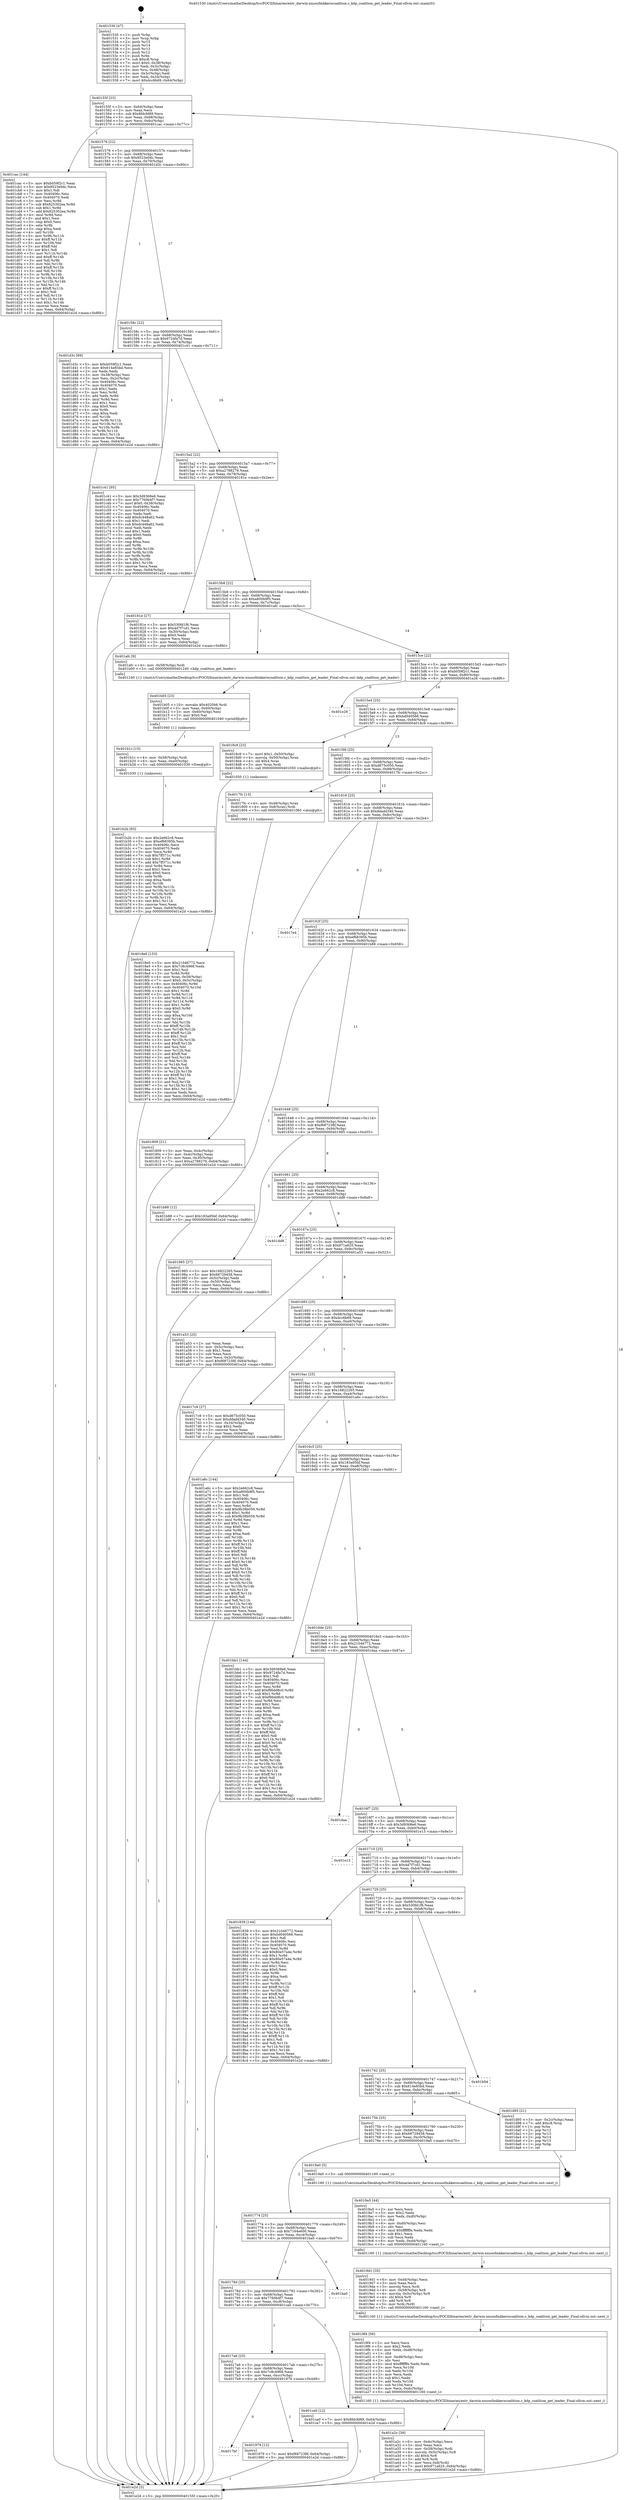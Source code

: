 digraph "0x401530" {
  label = "0x401530 (/mnt/c/Users/mathe/Desktop/tcc/POCII/binaries/extr_darwin-xnuosfmkkerncoalition.c_kdp_coalition_get_leader_Final-ollvm.out::main(0))"
  labelloc = "t"
  node[shape=record]

  Entry [label="",width=0.3,height=0.3,shape=circle,fillcolor=black,style=filled]
  "0x40155f" [label="{
     0x40155f [23]\l
     | [instrs]\l
     &nbsp;&nbsp;0x40155f \<+3\>: mov -0x64(%rbp),%eax\l
     &nbsp;&nbsp;0x401562 \<+2\>: mov %eax,%ecx\l
     &nbsp;&nbsp;0x401564 \<+6\>: sub $0x8fdcfd89,%ecx\l
     &nbsp;&nbsp;0x40156a \<+3\>: mov %eax,-0x68(%rbp)\l
     &nbsp;&nbsp;0x40156d \<+3\>: mov %ecx,-0x6c(%rbp)\l
     &nbsp;&nbsp;0x401570 \<+6\>: je 0000000000401cac \<main+0x77c\>\l
  }"]
  "0x401cac" [label="{
     0x401cac [144]\l
     | [instrs]\l
     &nbsp;&nbsp;0x401cac \<+5\>: mov $0xb059f2c1,%eax\l
     &nbsp;&nbsp;0x401cb1 \<+5\>: mov $0x9523e0dc,%ecx\l
     &nbsp;&nbsp;0x401cb6 \<+2\>: mov $0x1,%dl\l
     &nbsp;&nbsp;0x401cb8 \<+7\>: mov 0x40406c,%esi\l
     &nbsp;&nbsp;0x401cbf \<+7\>: mov 0x404070,%edi\l
     &nbsp;&nbsp;0x401cc6 \<+3\>: mov %esi,%r8d\l
     &nbsp;&nbsp;0x401cc9 \<+7\>: sub $0x825302ea,%r8d\l
     &nbsp;&nbsp;0x401cd0 \<+4\>: sub $0x1,%r8d\l
     &nbsp;&nbsp;0x401cd4 \<+7\>: add $0x825302ea,%r8d\l
     &nbsp;&nbsp;0x401cdb \<+4\>: imul %r8d,%esi\l
     &nbsp;&nbsp;0x401cdf \<+3\>: and $0x1,%esi\l
     &nbsp;&nbsp;0x401ce2 \<+3\>: cmp $0x0,%esi\l
     &nbsp;&nbsp;0x401ce5 \<+4\>: sete %r9b\l
     &nbsp;&nbsp;0x401ce9 \<+3\>: cmp $0xa,%edi\l
     &nbsp;&nbsp;0x401cec \<+4\>: setl %r10b\l
     &nbsp;&nbsp;0x401cf0 \<+3\>: mov %r9b,%r11b\l
     &nbsp;&nbsp;0x401cf3 \<+4\>: xor $0xff,%r11b\l
     &nbsp;&nbsp;0x401cf7 \<+3\>: mov %r10b,%bl\l
     &nbsp;&nbsp;0x401cfa \<+3\>: xor $0xff,%bl\l
     &nbsp;&nbsp;0x401cfd \<+3\>: xor $0x1,%dl\l
     &nbsp;&nbsp;0x401d00 \<+3\>: mov %r11b,%r14b\l
     &nbsp;&nbsp;0x401d03 \<+4\>: and $0xff,%r14b\l
     &nbsp;&nbsp;0x401d07 \<+3\>: and %dl,%r9b\l
     &nbsp;&nbsp;0x401d0a \<+3\>: mov %bl,%r15b\l
     &nbsp;&nbsp;0x401d0d \<+4\>: and $0xff,%r15b\l
     &nbsp;&nbsp;0x401d11 \<+3\>: and %dl,%r10b\l
     &nbsp;&nbsp;0x401d14 \<+3\>: or %r9b,%r14b\l
     &nbsp;&nbsp;0x401d17 \<+3\>: or %r10b,%r15b\l
     &nbsp;&nbsp;0x401d1a \<+3\>: xor %r15b,%r14b\l
     &nbsp;&nbsp;0x401d1d \<+3\>: or %bl,%r11b\l
     &nbsp;&nbsp;0x401d20 \<+4\>: xor $0xff,%r11b\l
     &nbsp;&nbsp;0x401d24 \<+3\>: or $0x1,%dl\l
     &nbsp;&nbsp;0x401d27 \<+3\>: and %dl,%r11b\l
     &nbsp;&nbsp;0x401d2a \<+3\>: or %r11b,%r14b\l
     &nbsp;&nbsp;0x401d2d \<+4\>: test $0x1,%r14b\l
     &nbsp;&nbsp;0x401d31 \<+3\>: cmovne %ecx,%eax\l
     &nbsp;&nbsp;0x401d34 \<+3\>: mov %eax,-0x64(%rbp)\l
     &nbsp;&nbsp;0x401d37 \<+5\>: jmp 0000000000401e2d \<main+0x8fd\>\l
  }"]
  "0x401576" [label="{
     0x401576 [22]\l
     | [instrs]\l
     &nbsp;&nbsp;0x401576 \<+5\>: jmp 000000000040157b \<main+0x4b\>\l
     &nbsp;&nbsp;0x40157b \<+3\>: mov -0x68(%rbp),%eax\l
     &nbsp;&nbsp;0x40157e \<+5\>: sub $0x9523e0dc,%eax\l
     &nbsp;&nbsp;0x401583 \<+3\>: mov %eax,-0x70(%rbp)\l
     &nbsp;&nbsp;0x401586 \<+6\>: je 0000000000401d3c \<main+0x80c\>\l
  }"]
  Exit [label="",width=0.3,height=0.3,shape=circle,fillcolor=black,style=filled,peripheries=2]
  "0x401d3c" [label="{
     0x401d3c [89]\l
     | [instrs]\l
     &nbsp;&nbsp;0x401d3c \<+5\>: mov $0xb059f2c1,%eax\l
     &nbsp;&nbsp;0x401d41 \<+5\>: mov $0x614e85bd,%ecx\l
     &nbsp;&nbsp;0x401d46 \<+2\>: xor %edx,%edx\l
     &nbsp;&nbsp;0x401d48 \<+3\>: mov -0x38(%rbp),%esi\l
     &nbsp;&nbsp;0x401d4b \<+3\>: mov %esi,-0x2c(%rbp)\l
     &nbsp;&nbsp;0x401d4e \<+7\>: mov 0x40406c,%esi\l
     &nbsp;&nbsp;0x401d55 \<+7\>: mov 0x404070,%edi\l
     &nbsp;&nbsp;0x401d5c \<+3\>: sub $0x1,%edx\l
     &nbsp;&nbsp;0x401d5f \<+3\>: mov %esi,%r8d\l
     &nbsp;&nbsp;0x401d62 \<+3\>: add %edx,%r8d\l
     &nbsp;&nbsp;0x401d65 \<+4\>: imul %r8d,%esi\l
     &nbsp;&nbsp;0x401d69 \<+3\>: and $0x1,%esi\l
     &nbsp;&nbsp;0x401d6c \<+3\>: cmp $0x0,%esi\l
     &nbsp;&nbsp;0x401d6f \<+4\>: sete %r9b\l
     &nbsp;&nbsp;0x401d73 \<+3\>: cmp $0xa,%edi\l
     &nbsp;&nbsp;0x401d76 \<+4\>: setl %r10b\l
     &nbsp;&nbsp;0x401d7a \<+3\>: mov %r9b,%r11b\l
     &nbsp;&nbsp;0x401d7d \<+3\>: and %r10b,%r11b\l
     &nbsp;&nbsp;0x401d80 \<+3\>: xor %r10b,%r9b\l
     &nbsp;&nbsp;0x401d83 \<+3\>: or %r9b,%r11b\l
     &nbsp;&nbsp;0x401d86 \<+4\>: test $0x1,%r11b\l
     &nbsp;&nbsp;0x401d8a \<+3\>: cmovne %ecx,%eax\l
     &nbsp;&nbsp;0x401d8d \<+3\>: mov %eax,-0x64(%rbp)\l
     &nbsp;&nbsp;0x401d90 \<+5\>: jmp 0000000000401e2d \<main+0x8fd\>\l
  }"]
  "0x40158c" [label="{
     0x40158c [22]\l
     | [instrs]\l
     &nbsp;&nbsp;0x40158c \<+5\>: jmp 0000000000401591 \<main+0x61\>\l
     &nbsp;&nbsp;0x401591 \<+3\>: mov -0x68(%rbp),%eax\l
     &nbsp;&nbsp;0x401594 \<+5\>: sub $0x9724fa7d,%eax\l
     &nbsp;&nbsp;0x401599 \<+3\>: mov %eax,-0x74(%rbp)\l
     &nbsp;&nbsp;0x40159c \<+6\>: je 0000000000401c41 \<main+0x711\>\l
  }"]
  "0x401b2b" [label="{
     0x401b2b [93]\l
     | [instrs]\l
     &nbsp;&nbsp;0x401b2b \<+5\>: mov $0x2e662c8,%eax\l
     &nbsp;&nbsp;0x401b30 \<+5\>: mov $0xef68395b,%esi\l
     &nbsp;&nbsp;0x401b35 \<+7\>: mov 0x40406c,%ecx\l
     &nbsp;&nbsp;0x401b3c \<+7\>: mov 0x404070,%edx\l
     &nbsp;&nbsp;0x401b43 \<+3\>: mov %ecx,%r8d\l
     &nbsp;&nbsp;0x401b46 \<+7\>: sub $0x7ff371c,%r8d\l
     &nbsp;&nbsp;0x401b4d \<+4\>: sub $0x1,%r8d\l
     &nbsp;&nbsp;0x401b51 \<+7\>: add $0x7ff371c,%r8d\l
     &nbsp;&nbsp;0x401b58 \<+4\>: imul %r8d,%ecx\l
     &nbsp;&nbsp;0x401b5c \<+3\>: and $0x1,%ecx\l
     &nbsp;&nbsp;0x401b5f \<+3\>: cmp $0x0,%ecx\l
     &nbsp;&nbsp;0x401b62 \<+4\>: sete %r9b\l
     &nbsp;&nbsp;0x401b66 \<+3\>: cmp $0xa,%edx\l
     &nbsp;&nbsp;0x401b69 \<+4\>: setl %r10b\l
     &nbsp;&nbsp;0x401b6d \<+3\>: mov %r9b,%r11b\l
     &nbsp;&nbsp;0x401b70 \<+3\>: and %r10b,%r11b\l
     &nbsp;&nbsp;0x401b73 \<+3\>: xor %r10b,%r9b\l
     &nbsp;&nbsp;0x401b76 \<+3\>: or %r9b,%r11b\l
     &nbsp;&nbsp;0x401b79 \<+4\>: test $0x1,%r11b\l
     &nbsp;&nbsp;0x401b7d \<+3\>: cmovne %esi,%eax\l
     &nbsp;&nbsp;0x401b80 \<+3\>: mov %eax,-0x64(%rbp)\l
     &nbsp;&nbsp;0x401b83 \<+5\>: jmp 0000000000401e2d \<main+0x8fd\>\l
  }"]
  "0x401c41" [label="{
     0x401c41 [95]\l
     | [instrs]\l
     &nbsp;&nbsp;0x401c41 \<+5\>: mov $0x3d9368e6,%eax\l
     &nbsp;&nbsp;0x401c46 \<+5\>: mov $0x7760b4f7,%ecx\l
     &nbsp;&nbsp;0x401c4b \<+7\>: movl $0x0,-0x38(%rbp)\l
     &nbsp;&nbsp;0x401c52 \<+7\>: mov 0x40406c,%edx\l
     &nbsp;&nbsp;0x401c59 \<+7\>: mov 0x404070,%esi\l
     &nbsp;&nbsp;0x401c60 \<+2\>: mov %edx,%edi\l
     &nbsp;&nbsp;0x401c62 \<+6\>: add $0xdc448a62,%edi\l
     &nbsp;&nbsp;0x401c68 \<+3\>: sub $0x1,%edi\l
     &nbsp;&nbsp;0x401c6b \<+6\>: sub $0xdc448a62,%edi\l
     &nbsp;&nbsp;0x401c71 \<+3\>: imul %edi,%edx\l
     &nbsp;&nbsp;0x401c74 \<+3\>: and $0x1,%edx\l
     &nbsp;&nbsp;0x401c77 \<+3\>: cmp $0x0,%edx\l
     &nbsp;&nbsp;0x401c7a \<+4\>: sete %r8b\l
     &nbsp;&nbsp;0x401c7e \<+3\>: cmp $0xa,%esi\l
     &nbsp;&nbsp;0x401c81 \<+4\>: setl %r9b\l
     &nbsp;&nbsp;0x401c85 \<+3\>: mov %r8b,%r10b\l
     &nbsp;&nbsp;0x401c88 \<+3\>: and %r9b,%r10b\l
     &nbsp;&nbsp;0x401c8b \<+3\>: xor %r9b,%r8b\l
     &nbsp;&nbsp;0x401c8e \<+3\>: or %r8b,%r10b\l
     &nbsp;&nbsp;0x401c91 \<+4\>: test $0x1,%r10b\l
     &nbsp;&nbsp;0x401c95 \<+3\>: cmovne %ecx,%eax\l
     &nbsp;&nbsp;0x401c98 \<+3\>: mov %eax,-0x64(%rbp)\l
     &nbsp;&nbsp;0x401c9b \<+5\>: jmp 0000000000401e2d \<main+0x8fd\>\l
  }"]
  "0x4015a2" [label="{
     0x4015a2 [22]\l
     | [instrs]\l
     &nbsp;&nbsp;0x4015a2 \<+5\>: jmp 00000000004015a7 \<main+0x77\>\l
     &nbsp;&nbsp;0x4015a7 \<+3\>: mov -0x68(%rbp),%eax\l
     &nbsp;&nbsp;0x4015aa \<+5\>: sub $0xa2788279,%eax\l
     &nbsp;&nbsp;0x4015af \<+3\>: mov %eax,-0x78(%rbp)\l
     &nbsp;&nbsp;0x4015b2 \<+6\>: je 000000000040181e \<main+0x2ee\>\l
  }"]
  "0x401b1c" [label="{
     0x401b1c [15]\l
     | [instrs]\l
     &nbsp;&nbsp;0x401b1c \<+4\>: mov -0x58(%rbp),%rdi\l
     &nbsp;&nbsp;0x401b20 \<+6\>: mov %eax,-0xe0(%rbp)\l
     &nbsp;&nbsp;0x401b26 \<+5\>: call 0000000000401030 \<free@plt\>\l
     | [calls]\l
     &nbsp;&nbsp;0x401030 \{1\} (unknown)\l
  }"]
  "0x40181e" [label="{
     0x40181e [27]\l
     | [instrs]\l
     &nbsp;&nbsp;0x40181e \<+5\>: mov $0x530fd1f6,%eax\l
     &nbsp;&nbsp;0x401823 \<+5\>: mov $0x4d7f7cd1,%ecx\l
     &nbsp;&nbsp;0x401828 \<+3\>: mov -0x30(%rbp),%edx\l
     &nbsp;&nbsp;0x40182b \<+3\>: cmp $0x0,%edx\l
     &nbsp;&nbsp;0x40182e \<+3\>: cmove %ecx,%eax\l
     &nbsp;&nbsp;0x401831 \<+3\>: mov %eax,-0x64(%rbp)\l
     &nbsp;&nbsp;0x401834 \<+5\>: jmp 0000000000401e2d \<main+0x8fd\>\l
  }"]
  "0x4015b8" [label="{
     0x4015b8 [22]\l
     | [instrs]\l
     &nbsp;&nbsp;0x4015b8 \<+5\>: jmp 00000000004015bd \<main+0x8d\>\l
     &nbsp;&nbsp;0x4015bd \<+3\>: mov -0x68(%rbp),%eax\l
     &nbsp;&nbsp;0x4015c0 \<+5\>: sub $0xa800b9f5,%eax\l
     &nbsp;&nbsp;0x4015c5 \<+3\>: mov %eax,-0x7c(%rbp)\l
     &nbsp;&nbsp;0x4015c8 \<+6\>: je 0000000000401afc \<main+0x5cc\>\l
  }"]
  "0x401b05" [label="{
     0x401b05 [23]\l
     | [instrs]\l
     &nbsp;&nbsp;0x401b05 \<+10\>: movabs $0x4020b6,%rdi\l
     &nbsp;&nbsp;0x401b0f \<+3\>: mov %eax,-0x60(%rbp)\l
     &nbsp;&nbsp;0x401b12 \<+3\>: mov -0x60(%rbp),%esi\l
     &nbsp;&nbsp;0x401b15 \<+2\>: mov $0x0,%al\l
     &nbsp;&nbsp;0x401b17 \<+5\>: call 0000000000401040 \<printf@plt\>\l
     | [calls]\l
     &nbsp;&nbsp;0x401040 \{1\} (unknown)\l
  }"]
  "0x401afc" [label="{
     0x401afc [9]\l
     | [instrs]\l
     &nbsp;&nbsp;0x401afc \<+4\>: mov -0x58(%rbp),%rdi\l
     &nbsp;&nbsp;0x401b00 \<+5\>: call 0000000000401240 \<kdp_coalition_get_leader\>\l
     | [calls]\l
     &nbsp;&nbsp;0x401240 \{1\} (/mnt/c/Users/mathe/Desktop/tcc/POCII/binaries/extr_darwin-xnuosfmkkerncoalition.c_kdp_coalition_get_leader_Final-ollvm.out::kdp_coalition_get_leader)\l
  }"]
  "0x4015ce" [label="{
     0x4015ce [22]\l
     | [instrs]\l
     &nbsp;&nbsp;0x4015ce \<+5\>: jmp 00000000004015d3 \<main+0xa3\>\l
     &nbsp;&nbsp;0x4015d3 \<+3\>: mov -0x68(%rbp),%eax\l
     &nbsp;&nbsp;0x4015d6 \<+5\>: sub $0xb059f2c1,%eax\l
     &nbsp;&nbsp;0x4015db \<+3\>: mov %eax,-0x80(%rbp)\l
     &nbsp;&nbsp;0x4015de \<+6\>: je 0000000000401e26 \<main+0x8f6\>\l
  }"]
  "0x401a2c" [label="{
     0x401a2c [39]\l
     | [instrs]\l
     &nbsp;&nbsp;0x401a2c \<+6\>: mov -0xdc(%rbp),%ecx\l
     &nbsp;&nbsp;0x401a32 \<+3\>: imul %eax,%ecx\l
     &nbsp;&nbsp;0x401a35 \<+4\>: mov -0x58(%rbp),%rdi\l
     &nbsp;&nbsp;0x401a39 \<+4\>: movslq -0x5c(%rbp),%r8\l
     &nbsp;&nbsp;0x401a3d \<+4\>: shl $0x4,%r8\l
     &nbsp;&nbsp;0x401a41 \<+3\>: add %r8,%rdi\l
     &nbsp;&nbsp;0x401a44 \<+3\>: mov %ecx,0x8(%rdi)\l
     &nbsp;&nbsp;0x401a47 \<+7\>: movl $0x971a625,-0x64(%rbp)\l
     &nbsp;&nbsp;0x401a4e \<+5\>: jmp 0000000000401e2d \<main+0x8fd\>\l
  }"]
  "0x401e26" [label="{
     0x401e26\l
  }", style=dashed]
  "0x4015e4" [label="{
     0x4015e4 [25]\l
     | [instrs]\l
     &nbsp;&nbsp;0x4015e4 \<+5\>: jmp 00000000004015e9 \<main+0xb9\>\l
     &nbsp;&nbsp;0x4015e9 \<+3\>: mov -0x68(%rbp),%eax\l
     &nbsp;&nbsp;0x4015ec \<+5\>: sub $0xbd040566,%eax\l
     &nbsp;&nbsp;0x4015f1 \<+6\>: mov %eax,-0x84(%rbp)\l
     &nbsp;&nbsp;0x4015f7 \<+6\>: je 00000000004018c9 \<main+0x399\>\l
  }"]
  "0x4019f4" [label="{
     0x4019f4 [56]\l
     | [instrs]\l
     &nbsp;&nbsp;0x4019f4 \<+2\>: xor %ecx,%ecx\l
     &nbsp;&nbsp;0x4019f6 \<+5\>: mov $0x2,%edx\l
     &nbsp;&nbsp;0x4019fb \<+6\>: mov %edx,-0xd8(%rbp)\l
     &nbsp;&nbsp;0x401a01 \<+1\>: cltd\l
     &nbsp;&nbsp;0x401a02 \<+6\>: mov -0xd8(%rbp),%esi\l
     &nbsp;&nbsp;0x401a08 \<+2\>: idiv %esi\l
     &nbsp;&nbsp;0x401a0a \<+6\>: imul $0xfffffffe,%edx,%edx\l
     &nbsp;&nbsp;0x401a10 \<+3\>: mov %ecx,%r10d\l
     &nbsp;&nbsp;0x401a13 \<+3\>: sub %edx,%r10d\l
     &nbsp;&nbsp;0x401a16 \<+2\>: mov %ecx,%edx\l
     &nbsp;&nbsp;0x401a18 \<+3\>: sub $0x1,%edx\l
     &nbsp;&nbsp;0x401a1b \<+3\>: add %edx,%r10d\l
     &nbsp;&nbsp;0x401a1e \<+3\>: sub %r10d,%ecx\l
     &nbsp;&nbsp;0x401a21 \<+6\>: mov %ecx,-0xdc(%rbp)\l
     &nbsp;&nbsp;0x401a27 \<+5\>: call 0000000000401160 \<next_i\>\l
     | [calls]\l
     &nbsp;&nbsp;0x401160 \{1\} (/mnt/c/Users/mathe/Desktop/tcc/POCII/binaries/extr_darwin-xnuosfmkkerncoalition.c_kdp_coalition_get_leader_Final-ollvm.out::next_i)\l
  }"]
  "0x4018c9" [label="{
     0x4018c9 [23]\l
     | [instrs]\l
     &nbsp;&nbsp;0x4018c9 \<+7\>: movl $0x1,-0x50(%rbp)\l
     &nbsp;&nbsp;0x4018d0 \<+4\>: movslq -0x50(%rbp),%rax\l
     &nbsp;&nbsp;0x4018d4 \<+4\>: shl $0x4,%rax\l
     &nbsp;&nbsp;0x4018d8 \<+3\>: mov %rax,%rdi\l
     &nbsp;&nbsp;0x4018db \<+5\>: call 0000000000401050 \<malloc@plt\>\l
     | [calls]\l
     &nbsp;&nbsp;0x401050 \{1\} (unknown)\l
  }"]
  "0x4015fd" [label="{
     0x4015fd [25]\l
     | [instrs]\l
     &nbsp;&nbsp;0x4015fd \<+5\>: jmp 0000000000401602 \<main+0xd2\>\l
     &nbsp;&nbsp;0x401602 \<+3\>: mov -0x68(%rbp),%eax\l
     &nbsp;&nbsp;0x401605 \<+5\>: sub $0xd675c050,%eax\l
     &nbsp;&nbsp;0x40160a \<+6\>: mov %eax,-0x88(%rbp)\l
     &nbsp;&nbsp;0x401610 \<+6\>: je 00000000004017fc \<main+0x2cc\>\l
  }"]
  "0x4019d1" [label="{
     0x4019d1 [35]\l
     | [instrs]\l
     &nbsp;&nbsp;0x4019d1 \<+6\>: mov -0xd4(%rbp),%ecx\l
     &nbsp;&nbsp;0x4019d7 \<+3\>: imul %eax,%ecx\l
     &nbsp;&nbsp;0x4019da \<+3\>: movslq %ecx,%rdi\l
     &nbsp;&nbsp;0x4019dd \<+4\>: mov -0x58(%rbp),%r8\l
     &nbsp;&nbsp;0x4019e1 \<+4\>: movslq -0x5c(%rbp),%r9\l
     &nbsp;&nbsp;0x4019e5 \<+4\>: shl $0x4,%r9\l
     &nbsp;&nbsp;0x4019e9 \<+3\>: add %r9,%r8\l
     &nbsp;&nbsp;0x4019ec \<+3\>: mov %rdi,(%r8)\l
     &nbsp;&nbsp;0x4019ef \<+5\>: call 0000000000401160 \<next_i\>\l
     | [calls]\l
     &nbsp;&nbsp;0x401160 \{1\} (/mnt/c/Users/mathe/Desktop/tcc/POCII/binaries/extr_darwin-xnuosfmkkerncoalition.c_kdp_coalition_get_leader_Final-ollvm.out::next_i)\l
  }"]
  "0x4017fc" [label="{
     0x4017fc [13]\l
     | [instrs]\l
     &nbsp;&nbsp;0x4017fc \<+4\>: mov -0x48(%rbp),%rax\l
     &nbsp;&nbsp;0x401800 \<+4\>: mov 0x8(%rax),%rdi\l
     &nbsp;&nbsp;0x401804 \<+5\>: call 0000000000401060 \<atoi@plt\>\l
     | [calls]\l
     &nbsp;&nbsp;0x401060 \{1\} (unknown)\l
  }"]
  "0x401616" [label="{
     0x401616 [25]\l
     | [instrs]\l
     &nbsp;&nbsp;0x401616 \<+5\>: jmp 000000000040161b \<main+0xeb\>\l
     &nbsp;&nbsp;0x40161b \<+3\>: mov -0x68(%rbp),%eax\l
     &nbsp;&nbsp;0x40161e \<+5\>: sub $0xddadd340,%eax\l
     &nbsp;&nbsp;0x401623 \<+6\>: mov %eax,-0x8c(%rbp)\l
     &nbsp;&nbsp;0x401629 \<+6\>: je 00000000004017e4 \<main+0x2b4\>\l
  }"]
  "0x4019a5" [label="{
     0x4019a5 [44]\l
     | [instrs]\l
     &nbsp;&nbsp;0x4019a5 \<+2\>: xor %ecx,%ecx\l
     &nbsp;&nbsp;0x4019a7 \<+5\>: mov $0x2,%edx\l
     &nbsp;&nbsp;0x4019ac \<+6\>: mov %edx,-0xd0(%rbp)\l
     &nbsp;&nbsp;0x4019b2 \<+1\>: cltd\l
     &nbsp;&nbsp;0x4019b3 \<+6\>: mov -0xd0(%rbp),%esi\l
     &nbsp;&nbsp;0x4019b9 \<+2\>: idiv %esi\l
     &nbsp;&nbsp;0x4019bb \<+6\>: imul $0xfffffffe,%edx,%edx\l
     &nbsp;&nbsp;0x4019c1 \<+3\>: sub $0x1,%ecx\l
     &nbsp;&nbsp;0x4019c4 \<+2\>: sub %ecx,%edx\l
     &nbsp;&nbsp;0x4019c6 \<+6\>: mov %edx,-0xd4(%rbp)\l
     &nbsp;&nbsp;0x4019cc \<+5\>: call 0000000000401160 \<next_i\>\l
     | [calls]\l
     &nbsp;&nbsp;0x401160 \{1\} (/mnt/c/Users/mathe/Desktop/tcc/POCII/binaries/extr_darwin-xnuosfmkkerncoalition.c_kdp_coalition_get_leader_Final-ollvm.out::next_i)\l
  }"]
  "0x4017e4" [label="{
     0x4017e4\l
  }", style=dashed]
  "0x40162f" [label="{
     0x40162f [25]\l
     | [instrs]\l
     &nbsp;&nbsp;0x40162f \<+5\>: jmp 0000000000401634 \<main+0x104\>\l
     &nbsp;&nbsp;0x401634 \<+3\>: mov -0x68(%rbp),%eax\l
     &nbsp;&nbsp;0x401637 \<+5\>: sub $0xef68395b,%eax\l
     &nbsp;&nbsp;0x40163c \<+6\>: mov %eax,-0x90(%rbp)\l
     &nbsp;&nbsp;0x401642 \<+6\>: je 0000000000401b88 \<main+0x658\>\l
  }"]
  "0x4017bf" [label="{
     0x4017bf\l
  }", style=dashed]
  "0x401b88" [label="{
     0x401b88 [12]\l
     | [instrs]\l
     &nbsp;&nbsp;0x401b88 \<+7\>: movl $0x183a95bf,-0x64(%rbp)\l
     &nbsp;&nbsp;0x401b8f \<+5\>: jmp 0000000000401e2d \<main+0x8fd\>\l
  }"]
  "0x401648" [label="{
     0x401648 [25]\l
     | [instrs]\l
     &nbsp;&nbsp;0x401648 \<+5\>: jmp 000000000040164d \<main+0x11d\>\l
     &nbsp;&nbsp;0x40164d \<+3\>: mov -0x68(%rbp),%eax\l
     &nbsp;&nbsp;0x401650 \<+5\>: sub $0xf687238f,%eax\l
     &nbsp;&nbsp;0x401655 \<+6\>: mov %eax,-0x94(%rbp)\l
     &nbsp;&nbsp;0x40165b \<+6\>: je 0000000000401985 \<main+0x455\>\l
  }"]
  "0x401979" [label="{
     0x401979 [12]\l
     | [instrs]\l
     &nbsp;&nbsp;0x401979 \<+7\>: movl $0xf687238f,-0x64(%rbp)\l
     &nbsp;&nbsp;0x401980 \<+5\>: jmp 0000000000401e2d \<main+0x8fd\>\l
  }"]
  "0x401985" [label="{
     0x401985 [27]\l
     | [instrs]\l
     &nbsp;&nbsp;0x401985 \<+5\>: mov $0x16822265,%eax\l
     &nbsp;&nbsp;0x40198a \<+5\>: mov $0x68729458,%ecx\l
     &nbsp;&nbsp;0x40198f \<+3\>: mov -0x5c(%rbp),%edx\l
     &nbsp;&nbsp;0x401992 \<+3\>: cmp -0x50(%rbp),%edx\l
     &nbsp;&nbsp;0x401995 \<+3\>: cmovl %ecx,%eax\l
     &nbsp;&nbsp;0x401998 \<+3\>: mov %eax,-0x64(%rbp)\l
     &nbsp;&nbsp;0x40199b \<+5\>: jmp 0000000000401e2d \<main+0x8fd\>\l
  }"]
  "0x401661" [label="{
     0x401661 [25]\l
     | [instrs]\l
     &nbsp;&nbsp;0x401661 \<+5\>: jmp 0000000000401666 \<main+0x136\>\l
     &nbsp;&nbsp;0x401666 \<+3\>: mov -0x68(%rbp),%eax\l
     &nbsp;&nbsp;0x401669 \<+5\>: sub $0x2e662c8,%eax\l
     &nbsp;&nbsp;0x40166e \<+6\>: mov %eax,-0x98(%rbp)\l
     &nbsp;&nbsp;0x401674 \<+6\>: je 0000000000401dd8 \<main+0x8a8\>\l
  }"]
  "0x4017a6" [label="{
     0x4017a6 [25]\l
     | [instrs]\l
     &nbsp;&nbsp;0x4017a6 \<+5\>: jmp 00000000004017ab \<main+0x27b\>\l
     &nbsp;&nbsp;0x4017ab \<+3\>: mov -0x68(%rbp),%eax\l
     &nbsp;&nbsp;0x4017ae \<+5\>: sub $0x7c8c4968,%eax\l
     &nbsp;&nbsp;0x4017b3 \<+6\>: mov %eax,-0xcc(%rbp)\l
     &nbsp;&nbsp;0x4017b9 \<+6\>: je 0000000000401979 \<main+0x449\>\l
  }"]
  "0x401dd8" [label="{
     0x401dd8\l
  }", style=dashed]
  "0x40167a" [label="{
     0x40167a [25]\l
     | [instrs]\l
     &nbsp;&nbsp;0x40167a \<+5\>: jmp 000000000040167f \<main+0x14f\>\l
     &nbsp;&nbsp;0x40167f \<+3\>: mov -0x68(%rbp),%eax\l
     &nbsp;&nbsp;0x401682 \<+5\>: sub $0x971a625,%eax\l
     &nbsp;&nbsp;0x401687 \<+6\>: mov %eax,-0x9c(%rbp)\l
     &nbsp;&nbsp;0x40168d \<+6\>: je 0000000000401a53 \<main+0x523\>\l
  }"]
  "0x401ca0" [label="{
     0x401ca0 [12]\l
     | [instrs]\l
     &nbsp;&nbsp;0x401ca0 \<+7\>: movl $0x8fdcfd89,-0x64(%rbp)\l
     &nbsp;&nbsp;0x401ca7 \<+5\>: jmp 0000000000401e2d \<main+0x8fd\>\l
  }"]
  "0x401a53" [label="{
     0x401a53 [25]\l
     | [instrs]\l
     &nbsp;&nbsp;0x401a53 \<+2\>: xor %eax,%eax\l
     &nbsp;&nbsp;0x401a55 \<+3\>: mov -0x5c(%rbp),%ecx\l
     &nbsp;&nbsp;0x401a58 \<+3\>: sub $0x1,%eax\l
     &nbsp;&nbsp;0x401a5b \<+2\>: sub %eax,%ecx\l
     &nbsp;&nbsp;0x401a5d \<+3\>: mov %ecx,-0x5c(%rbp)\l
     &nbsp;&nbsp;0x401a60 \<+7\>: movl $0xf687238f,-0x64(%rbp)\l
     &nbsp;&nbsp;0x401a67 \<+5\>: jmp 0000000000401e2d \<main+0x8fd\>\l
  }"]
  "0x401693" [label="{
     0x401693 [25]\l
     | [instrs]\l
     &nbsp;&nbsp;0x401693 \<+5\>: jmp 0000000000401698 \<main+0x168\>\l
     &nbsp;&nbsp;0x401698 \<+3\>: mov -0x68(%rbp),%eax\l
     &nbsp;&nbsp;0x40169b \<+5\>: sub $0xdcc6b69,%eax\l
     &nbsp;&nbsp;0x4016a0 \<+6\>: mov %eax,-0xa0(%rbp)\l
     &nbsp;&nbsp;0x4016a6 \<+6\>: je 00000000004017c9 \<main+0x299\>\l
  }"]
  "0x40178d" [label="{
     0x40178d [25]\l
     | [instrs]\l
     &nbsp;&nbsp;0x40178d \<+5\>: jmp 0000000000401792 \<main+0x262\>\l
     &nbsp;&nbsp;0x401792 \<+3\>: mov -0x68(%rbp),%eax\l
     &nbsp;&nbsp;0x401795 \<+5\>: sub $0x7760b4f7,%eax\l
     &nbsp;&nbsp;0x40179a \<+6\>: mov %eax,-0xc8(%rbp)\l
     &nbsp;&nbsp;0x4017a0 \<+6\>: je 0000000000401ca0 \<main+0x770\>\l
  }"]
  "0x4017c9" [label="{
     0x4017c9 [27]\l
     | [instrs]\l
     &nbsp;&nbsp;0x4017c9 \<+5\>: mov $0xd675c050,%eax\l
     &nbsp;&nbsp;0x4017ce \<+5\>: mov $0xddadd340,%ecx\l
     &nbsp;&nbsp;0x4017d3 \<+3\>: mov -0x34(%rbp),%edx\l
     &nbsp;&nbsp;0x4017d6 \<+3\>: cmp $0x2,%edx\l
     &nbsp;&nbsp;0x4017d9 \<+3\>: cmovne %ecx,%eax\l
     &nbsp;&nbsp;0x4017dc \<+3\>: mov %eax,-0x64(%rbp)\l
     &nbsp;&nbsp;0x4017df \<+5\>: jmp 0000000000401e2d \<main+0x8fd\>\l
  }"]
  "0x4016ac" [label="{
     0x4016ac [25]\l
     | [instrs]\l
     &nbsp;&nbsp;0x4016ac \<+5\>: jmp 00000000004016b1 \<main+0x181\>\l
     &nbsp;&nbsp;0x4016b1 \<+3\>: mov -0x68(%rbp),%eax\l
     &nbsp;&nbsp;0x4016b4 \<+5\>: sub $0x16822265,%eax\l
     &nbsp;&nbsp;0x4016b9 \<+6\>: mov %eax,-0xa4(%rbp)\l
     &nbsp;&nbsp;0x4016bf \<+6\>: je 0000000000401a6c \<main+0x53c\>\l
  }"]
  "0x401e2d" [label="{
     0x401e2d [5]\l
     | [instrs]\l
     &nbsp;&nbsp;0x401e2d \<+5\>: jmp 000000000040155f \<main+0x2f\>\l
  }"]
  "0x401530" [label="{
     0x401530 [47]\l
     | [instrs]\l
     &nbsp;&nbsp;0x401530 \<+1\>: push %rbp\l
     &nbsp;&nbsp;0x401531 \<+3\>: mov %rsp,%rbp\l
     &nbsp;&nbsp;0x401534 \<+2\>: push %r15\l
     &nbsp;&nbsp;0x401536 \<+2\>: push %r14\l
     &nbsp;&nbsp;0x401538 \<+2\>: push %r13\l
     &nbsp;&nbsp;0x40153a \<+2\>: push %r12\l
     &nbsp;&nbsp;0x40153c \<+1\>: push %rbx\l
     &nbsp;&nbsp;0x40153d \<+7\>: sub $0xc8,%rsp\l
     &nbsp;&nbsp;0x401544 \<+7\>: movl $0x0,-0x38(%rbp)\l
     &nbsp;&nbsp;0x40154b \<+3\>: mov %edi,-0x3c(%rbp)\l
     &nbsp;&nbsp;0x40154e \<+4\>: mov %rsi,-0x48(%rbp)\l
     &nbsp;&nbsp;0x401552 \<+3\>: mov -0x3c(%rbp),%edi\l
     &nbsp;&nbsp;0x401555 \<+3\>: mov %edi,-0x34(%rbp)\l
     &nbsp;&nbsp;0x401558 \<+7\>: movl $0xdcc6b69,-0x64(%rbp)\l
  }"]
  "0x401809" [label="{
     0x401809 [21]\l
     | [instrs]\l
     &nbsp;&nbsp;0x401809 \<+3\>: mov %eax,-0x4c(%rbp)\l
     &nbsp;&nbsp;0x40180c \<+3\>: mov -0x4c(%rbp),%eax\l
     &nbsp;&nbsp;0x40180f \<+3\>: mov %eax,-0x30(%rbp)\l
     &nbsp;&nbsp;0x401812 \<+7\>: movl $0xa2788279,-0x64(%rbp)\l
     &nbsp;&nbsp;0x401819 \<+5\>: jmp 0000000000401e2d \<main+0x8fd\>\l
  }"]
  "0x401ba0" [label="{
     0x401ba0\l
  }", style=dashed]
  "0x401a6c" [label="{
     0x401a6c [144]\l
     | [instrs]\l
     &nbsp;&nbsp;0x401a6c \<+5\>: mov $0x2e662c8,%eax\l
     &nbsp;&nbsp;0x401a71 \<+5\>: mov $0xa800b9f5,%ecx\l
     &nbsp;&nbsp;0x401a76 \<+2\>: mov $0x1,%dl\l
     &nbsp;&nbsp;0x401a78 \<+7\>: mov 0x40406c,%esi\l
     &nbsp;&nbsp;0x401a7f \<+7\>: mov 0x404070,%edi\l
     &nbsp;&nbsp;0x401a86 \<+3\>: mov %esi,%r8d\l
     &nbsp;&nbsp;0x401a89 \<+7\>: add $0x9b38b059,%r8d\l
     &nbsp;&nbsp;0x401a90 \<+4\>: sub $0x1,%r8d\l
     &nbsp;&nbsp;0x401a94 \<+7\>: sub $0x9b38b059,%r8d\l
     &nbsp;&nbsp;0x401a9b \<+4\>: imul %r8d,%esi\l
     &nbsp;&nbsp;0x401a9f \<+3\>: and $0x1,%esi\l
     &nbsp;&nbsp;0x401aa2 \<+3\>: cmp $0x0,%esi\l
     &nbsp;&nbsp;0x401aa5 \<+4\>: sete %r9b\l
     &nbsp;&nbsp;0x401aa9 \<+3\>: cmp $0xa,%edi\l
     &nbsp;&nbsp;0x401aac \<+4\>: setl %r10b\l
     &nbsp;&nbsp;0x401ab0 \<+3\>: mov %r9b,%r11b\l
     &nbsp;&nbsp;0x401ab3 \<+4\>: xor $0xff,%r11b\l
     &nbsp;&nbsp;0x401ab7 \<+3\>: mov %r10b,%bl\l
     &nbsp;&nbsp;0x401aba \<+3\>: xor $0xff,%bl\l
     &nbsp;&nbsp;0x401abd \<+3\>: xor $0x0,%dl\l
     &nbsp;&nbsp;0x401ac0 \<+3\>: mov %r11b,%r14b\l
     &nbsp;&nbsp;0x401ac3 \<+4\>: and $0x0,%r14b\l
     &nbsp;&nbsp;0x401ac7 \<+3\>: and %dl,%r9b\l
     &nbsp;&nbsp;0x401aca \<+3\>: mov %bl,%r15b\l
     &nbsp;&nbsp;0x401acd \<+4\>: and $0x0,%r15b\l
     &nbsp;&nbsp;0x401ad1 \<+3\>: and %dl,%r10b\l
     &nbsp;&nbsp;0x401ad4 \<+3\>: or %r9b,%r14b\l
     &nbsp;&nbsp;0x401ad7 \<+3\>: or %r10b,%r15b\l
     &nbsp;&nbsp;0x401ada \<+3\>: xor %r15b,%r14b\l
     &nbsp;&nbsp;0x401add \<+3\>: or %bl,%r11b\l
     &nbsp;&nbsp;0x401ae0 \<+4\>: xor $0xff,%r11b\l
     &nbsp;&nbsp;0x401ae4 \<+3\>: or $0x0,%dl\l
     &nbsp;&nbsp;0x401ae7 \<+3\>: and %dl,%r11b\l
     &nbsp;&nbsp;0x401aea \<+3\>: or %r11b,%r14b\l
     &nbsp;&nbsp;0x401aed \<+4\>: test $0x1,%r14b\l
     &nbsp;&nbsp;0x401af1 \<+3\>: cmovne %ecx,%eax\l
     &nbsp;&nbsp;0x401af4 \<+3\>: mov %eax,-0x64(%rbp)\l
     &nbsp;&nbsp;0x401af7 \<+5\>: jmp 0000000000401e2d \<main+0x8fd\>\l
  }"]
  "0x4016c5" [label="{
     0x4016c5 [25]\l
     | [instrs]\l
     &nbsp;&nbsp;0x4016c5 \<+5\>: jmp 00000000004016ca \<main+0x19a\>\l
     &nbsp;&nbsp;0x4016ca \<+3\>: mov -0x68(%rbp),%eax\l
     &nbsp;&nbsp;0x4016cd \<+5\>: sub $0x183a95bf,%eax\l
     &nbsp;&nbsp;0x4016d2 \<+6\>: mov %eax,-0xa8(%rbp)\l
     &nbsp;&nbsp;0x4016d8 \<+6\>: je 0000000000401bb1 \<main+0x681\>\l
  }"]
  "0x401774" [label="{
     0x401774 [25]\l
     | [instrs]\l
     &nbsp;&nbsp;0x401774 \<+5\>: jmp 0000000000401779 \<main+0x249\>\l
     &nbsp;&nbsp;0x401779 \<+3\>: mov -0x68(%rbp),%eax\l
     &nbsp;&nbsp;0x40177c \<+5\>: sub $0x7164e600,%eax\l
     &nbsp;&nbsp;0x401781 \<+6\>: mov %eax,-0xc4(%rbp)\l
     &nbsp;&nbsp;0x401787 \<+6\>: je 0000000000401ba0 \<main+0x670\>\l
  }"]
  "0x401bb1" [label="{
     0x401bb1 [144]\l
     | [instrs]\l
     &nbsp;&nbsp;0x401bb1 \<+5\>: mov $0x3d9368e6,%eax\l
     &nbsp;&nbsp;0x401bb6 \<+5\>: mov $0x9724fa7d,%ecx\l
     &nbsp;&nbsp;0x401bbb \<+2\>: mov $0x1,%dl\l
     &nbsp;&nbsp;0x401bbd \<+7\>: mov 0x40406c,%esi\l
     &nbsp;&nbsp;0x401bc4 \<+7\>: mov 0x404070,%edi\l
     &nbsp;&nbsp;0x401bcb \<+3\>: mov %esi,%r8d\l
     &nbsp;&nbsp;0x401bce \<+7\>: add $0xf96dd8c0,%r8d\l
     &nbsp;&nbsp;0x401bd5 \<+4\>: sub $0x1,%r8d\l
     &nbsp;&nbsp;0x401bd9 \<+7\>: sub $0xf96dd8c0,%r8d\l
     &nbsp;&nbsp;0x401be0 \<+4\>: imul %r8d,%esi\l
     &nbsp;&nbsp;0x401be4 \<+3\>: and $0x1,%esi\l
     &nbsp;&nbsp;0x401be7 \<+3\>: cmp $0x0,%esi\l
     &nbsp;&nbsp;0x401bea \<+4\>: sete %r9b\l
     &nbsp;&nbsp;0x401bee \<+3\>: cmp $0xa,%edi\l
     &nbsp;&nbsp;0x401bf1 \<+4\>: setl %r10b\l
     &nbsp;&nbsp;0x401bf5 \<+3\>: mov %r9b,%r11b\l
     &nbsp;&nbsp;0x401bf8 \<+4\>: xor $0xff,%r11b\l
     &nbsp;&nbsp;0x401bfc \<+3\>: mov %r10b,%bl\l
     &nbsp;&nbsp;0x401bff \<+3\>: xor $0xff,%bl\l
     &nbsp;&nbsp;0x401c02 \<+3\>: xor $0x0,%dl\l
     &nbsp;&nbsp;0x401c05 \<+3\>: mov %r11b,%r14b\l
     &nbsp;&nbsp;0x401c08 \<+4\>: and $0x0,%r14b\l
     &nbsp;&nbsp;0x401c0c \<+3\>: and %dl,%r9b\l
     &nbsp;&nbsp;0x401c0f \<+3\>: mov %bl,%r15b\l
     &nbsp;&nbsp;0x401c12 \<+4\>: and $0x0,%r15b\l
     &nbsp;&nbsp;0x401c16 \<+3\>: and %dl,%r10b\l
     &nbsp;&nbsp;0x401c19 \<+3\>: or %r9b,%r14b\l
     &nbsp;&nbsp;0x401c1c \<+3\>: or %r10b,%r15b\l
     &nbsp;&nbsp;0x401c1f \<+3\>: xor %r15b,%r14b\l
     &nbsp;&nbsp;0x401c22 \<+3\>: or %bl,%r11b\l
     &nbsp;&nbsp;0x401c25 \<+4\>: xor $0xff,%r11b\l
     &nbsp;&nbsp;0x401c29 \<+3\>: or $0x0,%dl\l
     &nbsp;&nbsp;0x401c2c \<+3\>: and %dl,%r11b\l
     &nbsp;&nbsp;0x401c2f \<+3\>: or %r11b,%r14b\l
     &nbsp;&nbsp;0x401c32 \<+4\>: test $0x1,%r14b\l
     &nbsp;&nbsp;0x401c36 \<+3\>: cmovne %ecx,%eax\l
     &nbsp;&nbsp;0x401c39 \<+3\>: mov %eax,-0x64(%rbp)\l
     &nbsp;&nbsp;0x401c3c \<+5\>: jmp 0000000000401e2d \<main+0x8fd\>\l
  }"]
  "0x4016de" [label="{
     0x4016de [25]\l
     | [instrs]\l
     &nbsp;&nbsp;0x4016de \<+5\>: jmp 00000000004016e3 \<main+0x1b3\>\l
     &nbsp;&nbsp;0x4016e3 \<+3\>: mov -0x68(%rbp),%eax\l
     &nbsp;&nbsp;0x4016e6 \<+5\>: sub $0x21046772,%eax\l
     &nbsp;&nbsp;0x4016eb \<+6\>: mov %eax,-0xac(%rbp)\l
     &nbsp;&nbsp;0x4016f1 \<+6\>: je 0000000000401daa \<main+0x87a\>\l
  }"]
  "0x4019a0" [label="{
     0x4019a0 [5]\l
     | [instrs]\l
     &nbsp;&nbsp;0x4019a0 \<+5\>: call 0000000000401160 \<next_i\>\l
     | [calls]\l
     &nbsp;&nbsp;0x401160 \{1\} (/mnt/c/Users/mathe/Desktop/tcc/POCII/binaries/extr_darwin-xnuosfmkkerncoalition.c_kdp_coalition_get_leader_Final-ollvm.out::next_i)\l
  }"]
  "0x401daa" [label="{
     0x401daa\l
  }", style=dashed]
  "0x4016f7" [label="{
     0x4016f7 [25]\l
     | [instrs]\l
     &nbsp;&nbsp;0x4016f7 \<+5\>: jmp 00000000004016fc \<main+0x1cc\>\l
     &nbsp;&nbsp;0x4016fc \<+3\>: mov -0x68(%rbp),%eax\l
     &nbsp;&nbsp;0x4016ff \<+5\>: sub $0x3d9368e6,%eax\l
     &nbsp;&nbsp;0x401704 \<+6\>: mov %eax,-0xb0(%rbp)\l
     &nbsp;&nbsp;0x40170a \<+6\>: je 0000000000401e13 \<main+0x8e3\>\l
  }"]
  "0x40175b" [label="{
     0x40175b [25]\l
     | [instrs]\l
     &nbsp;&nbsp;0x40175b \<+5\>: jmp 0000000000401760 \<main+0x230\>\l
     &nbsp;&nbsp;0x401760 \<+3\>: mov -0x68(%rbp),%eax\l
     &nbsp;&nbsp;0x401763 \<+5\>: sub $0x68729458,%eax\l
     &nbsp;&nbsp;0x401768 \<+6\>: mov %eax,-0xc0(%rbp)\l
     &nbsp;&nbsp;0x40176e \<+6\>: je 00000000004019a0 \<main+0x470\>\l
  }"]
  "0x401e13" [label="{
     0x401e13\l
  }", style=dashed]
  "0x401710" [label="{
     0x401710 [25]\l
     | [instrs]\l
     &nbsp;&nbsp;0x401710 \<+5\>: jmp 0000000000401715 \<main+0x1e5\>\l
     &nbsp;&nbsp;0x401715 \<+3\>: mov -0x68(%rbp),%eax\l
     &nbsp;&nbsp;0x401718 \<+5\>: sub $0x4d7f7cd1,%eax\l
     &nbsp;&nbsp;0x40171d \<+6\>: mov %eax,-0xb4(%rbp)\l
     &nbsp;&nbsp;0x401723 \<+6\>: je 0000000000401839 \<main+0x309\>\l
  }"]
  "0x401d95" [label="{
     0x401d95 [21]\l
     | [instrs]\l
     &nbsp;&nbsp;0x401d95 \<+3\>: mov -0x2c(%rbp),%eax\l
     &nbsp;&nbsp;0x401d98 \<+7\>: add $0xc8,%rsp\l
     &nbsp;&nbsp;0x401d9f \<+1\>: pop %rbx\l
     &nbsp;&nbsp;0x401da0 \<+2\>: pop %r12\l
     &nbsp;&nbsp;0x401da2 \<+2\>: pop %r13\l
     &nbsp;&nbsp;0x401da4 \<+2\>: pop %r14\l
     &nbsp;&nbsp;0x401da6 \<+2\>: pop %r15\l
     &nbsp;&nbsp;0x401da8 \<+1\>: pop %rbp\l
     &nbsp;&nbsp;0x401da9 \<+1\>: ret\l
  }"]
  "0x401839" [label="{
     0x401839 [144]\l
     | [instrs]\l
     &nbsp;&nbsp;0x401839 \<+5\>: mov $0x21046772,%eax\l
     &nbsp;&nbsp;0x40183e \<+5\>: mov $0xbd040566,%ecx\l
     &nbsp;&nbsp;0x401843 \<+2\>: mov $0x1,%dl\l
     &nbsp;&nbsp;0x401845 \<+7\>: mov 0x40406c,%esi\l
     &nbsp;&nbsp;0x40184c \<+7\>: mov 0x404070,%edi\l
     &nbsp;&nbsp;0x401853 \<+3\>: mov %esi,%r8d\l
     &nbsp;&nbsp;0x401856 \<+7\>: add $0x80e57a4e,%r8d\l
     &nbsp;&nbsp;0x40185d \<+4\>: sub $0x1,%r8d\l
     &nbsp;&nbsp;0x401861 \<+7\>: sub $0x80e57a4e,%r8d\l
     &nbsp;&nbsp;0x401868 \<+4\>: imul %r8d,%esi\l
     &nbsp;&nbsp;0x40186c \<+3\>: and $0x1,%esi\l
     &nbsp;&nbsp;0x40186f \<+3\>: cmp $0x0,%esi\l
     &nbsp;&nbsp;0x401872 \<+4\>: sete %r9b\l
     &nbsp;&nbsp;0x401876 \<+3\>: cmp $0xa,%edi\l
     &nbsp;&nbsp;0x401879 \<+4\>: setl %r10b\l
     &nbsp;&nbsp;0x40187d \<+3\>: mov %r9b,%r11b\l
     &nbsp;&nbsp;0x401880 \<+4\>: xor $0xff,%r11b\l
     &nbsp;&nbsp;0x401884 \<+3\>: mov %r10b,%bl\l
     &nbsp;&nbsp;0x401887 \<+3\>: xor $0xff,%bl\l
     &nbsp;&nbsp;0x40188a \<+3\>: xor $0x1,%dl\l
     &nbsp;&nbsp;0x40188d \<+3\>: mov %r11b,%r14b\l
     &nbsp;&nbsp;0x401890 \<+4\>: and $0xff,%r14b\l
     &nbsp;&nbsp;0x401894 \<+3\>: and %dl,%r9b\l
     &nbsp;&nbsp;0x401897 \<+3\>: mov %bl,%r15b\l
     &nbsp;&nbsp;0x40189a \<+4\>: and $0xff,%r15b\l
     &nbsp;&nbsp;0x40189e \<+3\>: and %dl,%r10b\l
     &nbsp;&nbsp;0x4018a1 \<+3\>: or %r9b,%r14b\l
     &nbsp;&nbsp;0x4018a4 \<+3\>: or %r10b,%r15b\l
     &nbsp;&nbsp;0x4018a7 \<+3\>: xor %r15b,%r14b\l
     &nbsp;&nbsp;0x4018aa \<+3\>: or %bl,%r11b\l
     &nbsp;&nbsp;0x4018ad \<+4\>: xor $0xff,%r11b\l
     &nbsp;&nbsp;0x4018b1 \<+3\>: or $0x1,%dl\l
     &nbsp;&nbsp;0x4018b4 \<+3\>: and %dl,%r11b\l
     &nbsp;&nbsp;0x4018b7 \<+3\>: or %r11b,%r14b\l
     &nbsp;&nbsp;0x4018ba \<+4\>: test $0x1,%r14b\l
     &nbsp;&nbsp;0x4018be \<+3\>: cmovne %ecx,%eax\l
     &nbsp;&nbsp;0x4018c1 \<+3\>: mov %eax,-0x64(%rbp)\l
     &nbsp;&nbsp;0x4018c4 \<+5\>: jmp 0000000000401e2d \<main+0x8fd\>\l
  }"]
  "0x401729" [label="{
     0x401729 [25]\l
     | [instrs]\l
     &nbsp;&nbsp;0x401729 \<+5\>: jmp 000000000040172e \<main+0x1fe\>\l
     &nbsp;&nbsp;0x40172e \<+3\>: mov -0x68(%rbp),%eax\l
     &nbsp;&nbsp;0x401731 \<+5\>: sub $0x530fd1f6,%eax\l
     &nbsp;&nbsp;0x401736 \<+6\>: mov %eax,-0xb8(%rbp)\l
     &nbsp;&nbsp;0x40173c \<+6\>: je 0000000000401b94 \<main+0x664\>\l
  }"]
  "0x4018e0" [label="{
     0x4018e0 [153]\l
     | [instrs]\l
     &nbsp;&nbsp;0x4018e0 \<+5\>: mov $0x21046772,%ecx\l
     &nbsp;&nbsp;0x4018e5 \<+5\>: mov $0x7c8c4968,%edx\l
     &nbsp;&nbsp;0x4018ea \<+3\>: mov $0x1,%sil\l
     &nbsp;&nbsp;0x4018ed \<+3\>: xor %r8d,%r8d\l
     &nbsp;&nbsp;0x4018f0 \<+4\>: mov %rax,-0x58(%rbp)\l
     &nbsp;&nbsp;0x4018f4 \<+7\>: movl $0x0,-0x5c(%rbp)\l
     &nbsp;&nbsp;0x4018fb \<+8\>: mov 0x40406c,%r9d\l
     &nbsp;&nbsp;0x401903 \<+8\>: mov 0x404070,%r10d\l
     &nbsp;&nbsp;0x40190b \<+4\>: sub $0x1,%r8d\l
     &nbsp;&nbsp;0x40190f \<+3\>: mov %r9d,%r11d\l
     &nbsp;&nbsp;0x401912 \<+3\>: add %r8d,%r11d\l
     &nbsp;&nbsp;0x401915 \<+4\>: imul %r11d,%r9d\l
     &nbsp;&nbsp;0x401919 \<+4\>: and $0x1,%r9d\l
     &nbsp;&nbsp;0x40191d \<+4\>: cmp $0x0,%r9d\l
     &nbsp;&nbsp;0x401921 \<+3\>: sete %bl\l
     &nbsp;&nbsp;0x401924 \<+4\>: cmp $0xa,%r10d\l
     &nbsp;&nbsp;0x401928 \<+4\>: setl %r14b\l
     &nbsp;&nbsp;0x40192c \<+3\>: mov %bl,%r15b\l
     &nbsp;&nbsp;0x40192f \<+4\>: xor $0xff,%r15b\l
     &nbsp;&nbsp;0x401933 \<+3\>: mov %r14b,%r12b\l
     &nbsp;&nbsp;0x401936 \<+4\>: xor $0xff,%r12b\l
     &nbsp;&nbsp;0x40193a \<+4\>: xor $0x1,%sil\l
     &nbsp;&nbsp;0x40193e \<+3\>: mov %r15b,%r13b\l
     &nbsp;&nbsp;0x401941 \<+4\>: and $0xff,%r13b\l
     &nbsp;&nbsp;0x401945 \<+3\>: and %sil,%bl\l
     &nbsp;&nbsp;0x401948 \<+3\>: mov %r12b,%al\l
     &nbsp;&nbsp;0x40194b \<+2\>: and $0xff,%al\l
     &nbsp;&nbsp;0x40194d \<+3\>: and %sil,%r14b\l
     &nbsp;&nbsp;0x401950 \<+3\>: or %bl,%r13b\l
     &nbsp;&nbsp;0x401953 \<+3\>: or %r14b,%al\l
     &nbsp;&nbsp;0x401956 \<+3\>: xor %al,%r13b\l
     &nbsp;&nbsp;0x401959 \<+3\>: or %r12b,%r15b\l
     &nbsp;&nbsp;0x40195c \<+4\>: xor $0xff,%r15b\l
     &nbsp;&nbsp;0x401960 \<+4\>: or $0x1,%sil\l
     &nbsp;&nbsp;0x401964 \<+3\>: and %sil,%r15b\l
     &nbsp;&nbsp;0x401967 \<+3\>: or %r15b,%r13b\l
     &nbsp;&nbsp;0x40196a \<+4\>: test $0x1,%r13b\l
     &nbsp;&nbsp;0x40196e \<+3\>: cmovne %edx,%ecx\l
     &nbsp;&nbsp;0x401971 \<+3\>: mov %ecx,-0x64(%rbp)\l
     &nbsp;&nbsp;0x401974 \<+5\>: jmp 0000000000401e2d \<main+0x8fd\>\l
  }"]
  "0x401742" [label="{
     0x401742 [25]\l
     | [instrs]\l
     &nbsp;&nbsp;0x401742 \<+5\>: jmp 0000000000401747 \<main+0x217\>\l
     &nbsp;&nbsp;0x401747 \<+3\>: mov -0x68(%rbp),%eax\l
     &nbsp;&nbsp;0x40174a \<+5\>: sub $0x614e85bd,%eax\l
     &nbsp;&nbsp;0x40174f \<+6\>: mov %eax,-0xbc(%rbp)\l
     &nbsp;&nbsp;0x401755 \<+6\>: je 0000000000401d95 \<main+0x865\>\l
  }"]
  "0x401b94" [label="{
     0x401b94\l
  }", style=dashed]
  Entry -> "0x401530" [label=" 1"]
  "0x40155f" -> "0x401cac" [label=" 1"]
  "0x40155f" -> "0x401576" [label=" 18"]
  "0x401d95" -> Exit [label=" 1"]
  "0x401576" -> "0x401d3c" [label=" 1"]
  "0x401576" -> "0x40158c" [label=" 17"]
  "0x401d3c" -> "0x401e2d" [label=" 1"]
  "0x40158c" -> "0x401c41" [label=" 1"]
  "0x40158c" -> "0x4015a2" [label=" 16"]
  "0x401cac" -> "0x401e2d" [label=" 1"]
  "0x4015a2" -> "0x40181e" [label=" 1"]
  "0x4015a2" -> "0x4015b8" [label=" 15"]
  "0x401ca0" -> "0x401e2d" [label=" 1"]
  "0x4015b8" -> "0x401afc" [label=" 1"]
  "0x4015b8" -> "0x4015ce" [label=" 14"]
  "0x401c41" -> "0x401e2d" [label=" 1"]
  "0x4015ce" -> "0x401e26" [label=" 0"]
  "0x4015ce" -> "0x4015e4" [label=" 14"]
  "0x401bb1" -> "0x401e2d" [label=" 1"]
  "0x4015e4" -> "0x4018c9" [label=" 1"]
  "0x4015e4" -> "0x4015fd" [label=" 13"]
  "0x401b88" -> "0x401e2d" [label=" 1"]
  "0x4015fd" -> "0x4017fc" [label=" 1"]
  "0x4015fd" -> "0x401616" [label=" 12"]
  "0x401b2b" -> "0x401e2d" [label=" 1"]
  "0x401616" -> "0x4017e4" [label=" 0"]
  "0x401616" -> "0x40162f" [label=" 12"]
  "0x401b1c" -> "0x401b2b" [label=" 1"]
  "0x40162f" -> "0x401b88" [label=" 1"]
  "0x40162f" -> "0x401648" [label=" 11"]
  "0x401b05" -> "0x401b1c" [label=" 1"]
  "0x401648" -> "0x401985" [label=" 2"]
  "0x401648" -> "0x401661" [label=" 9"]
  "0x401afc" -> "0x401b05" [label=" 1"]
  "0x401661" -> "0x401dd8" [label=" 0"]
  "0x401661" -> "0x40167a" [label=" 9"]
  "0x401a53" -> "0x401e2d" [label=" 1"]
  "0x40167a" -> "0x401a53" [label=" 1"]
  "0x40167a" -> "0x401693" [label=" 8"]
  "0x401a2c" -> "0x401e2d" [label=" 1"]
  "0x401693" -> "0x4017c9" [label=" 1"]
  "0x401693" -> "0x4016ac" [label=" 7"]
  "0x4017c9" -> "0x401e2d" [label=" 1"]
  "0x401530" -> "0x40155f" [label=" 1"]
  "0x401e2d" -> "0x40155f" [label=" 18"]
  "0x4017fc" -> "0x401809" [label=" 1"]
  "0x401809" -> "0x401e2d" [label=" 1"]
  "0x40181e" -> "0x401e2d" [label=" 1"]
  "0x4019d1" -> "0x4019f4" [label=" 1"]
  "0x4016ac" -> "0x401a6c" [label=" 1"]
  "0x4016ac" -> "0x4016c5" [label=" 6"]
  "0x4019a5" -> "0x4019d1" [label=" 1"]
  "0x4016c5" -> "0x401bb1" [label=" 1"]
  "0x4016c5" -> "0x4016de" [label=" 5"]
  "0x401985" -> "0x401e2d" [label=" 2"]
  "0x4016de" -> "0x401daa" [label=" 0"]
  "0x4016de" -> "0x4016f7" [label=" 5"]
  "0x401979" -> "0x401e2d" [label=" 1"]
  "0x4016f7" -> "0x401e13" [label=" 0"]
  "0x4016f7" -> "0x401710" [label=" 5"]
  "0x4017a6" -> "0x401979" [label=" 1"]
  "0x401710" -> "0x401839" [label=" 1"]
  "0x401710" -> "0x401729" [label=" 4"]
  "0x401839" -> "0x401e2d" [label=" 1"]
  "0x4018c9" -> "0x4018e0" [label=" 1"]
  "0x4018e0" -> "0x401e2d" [label=" 1"]
  "0x401a6c" -> "0x401e2d" [label=" 1"]
  "0x401729" -> "0x401b94" [label=" 0"]
  "0x401729" -> "0x401742" [label=" 4"]
  "0x40178d" -> "0x4017a6" [label=" 1"]
  "0x401742" -> "0x401d95" [label=" 1"]
  "0x401742" -> "0x40175b" [label=" 3"]
  "0x4017a6" -> "0x4017bf" [label=" 0"]
  "0x40175b" -> "0x4019a0" [label=" 1"]
  "0x40175b" -> "0x401774" [label=" 2"]
  "0x4019a0" -> "0x4019a5" [label=" 1"]
  "0x401774" -> "0x401ba0" [label=" 0"]
  "0x401774" -> "0x40178d" [label=" 2"]
  "0x4019f4" -> "0x401a2c" [label=" 1"]
  "0x40178d" -> "0x401ca0" [label=" 1"]
}
